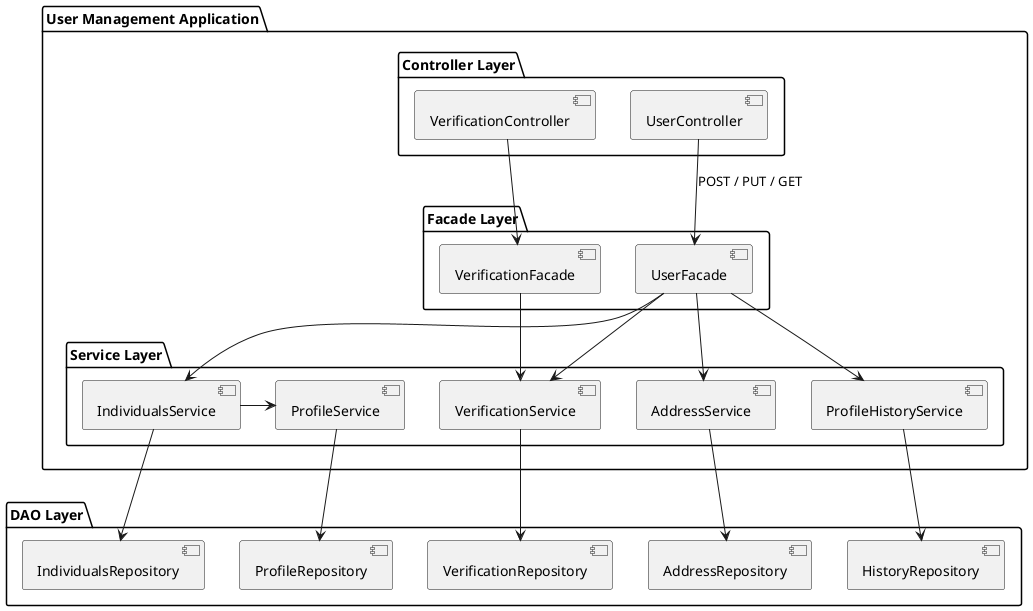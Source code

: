 @startuml

package "User Management Application" {
    package "Controller Layer" {
            [UserController] as uc
            [VerificationController] as vc
    }

    package "Facade Layer" {
            [UserFacade] as uf
            [VerificationFacade] as vf
    }

    package "Service Layer" {
            [ProfileService] as ps
            [IndividualsService] as is
            [AddressService] as ads
            [VerificationService] as vs
            [ProfileHistoryService] as phs
        }
    }

    package "DAO Layer" {
            [IndividualsRepository] as ur
            [AddressRepository] as ar
            [ProfileRepository] as pr
            [VerificationRepository] as vr
            [HistoryRepository] as hr
    }

    uc --> uf : POST / PUT / GET
    vc --> vf

    uf --> is
    uf --> ads
    uf --> vs
    uf --> phs

    is -> ps

    vf -> vs

    ps --> pr
    ads --> ar
    is --> ur
    vs --> vr
    phs --> hr

@enduml
